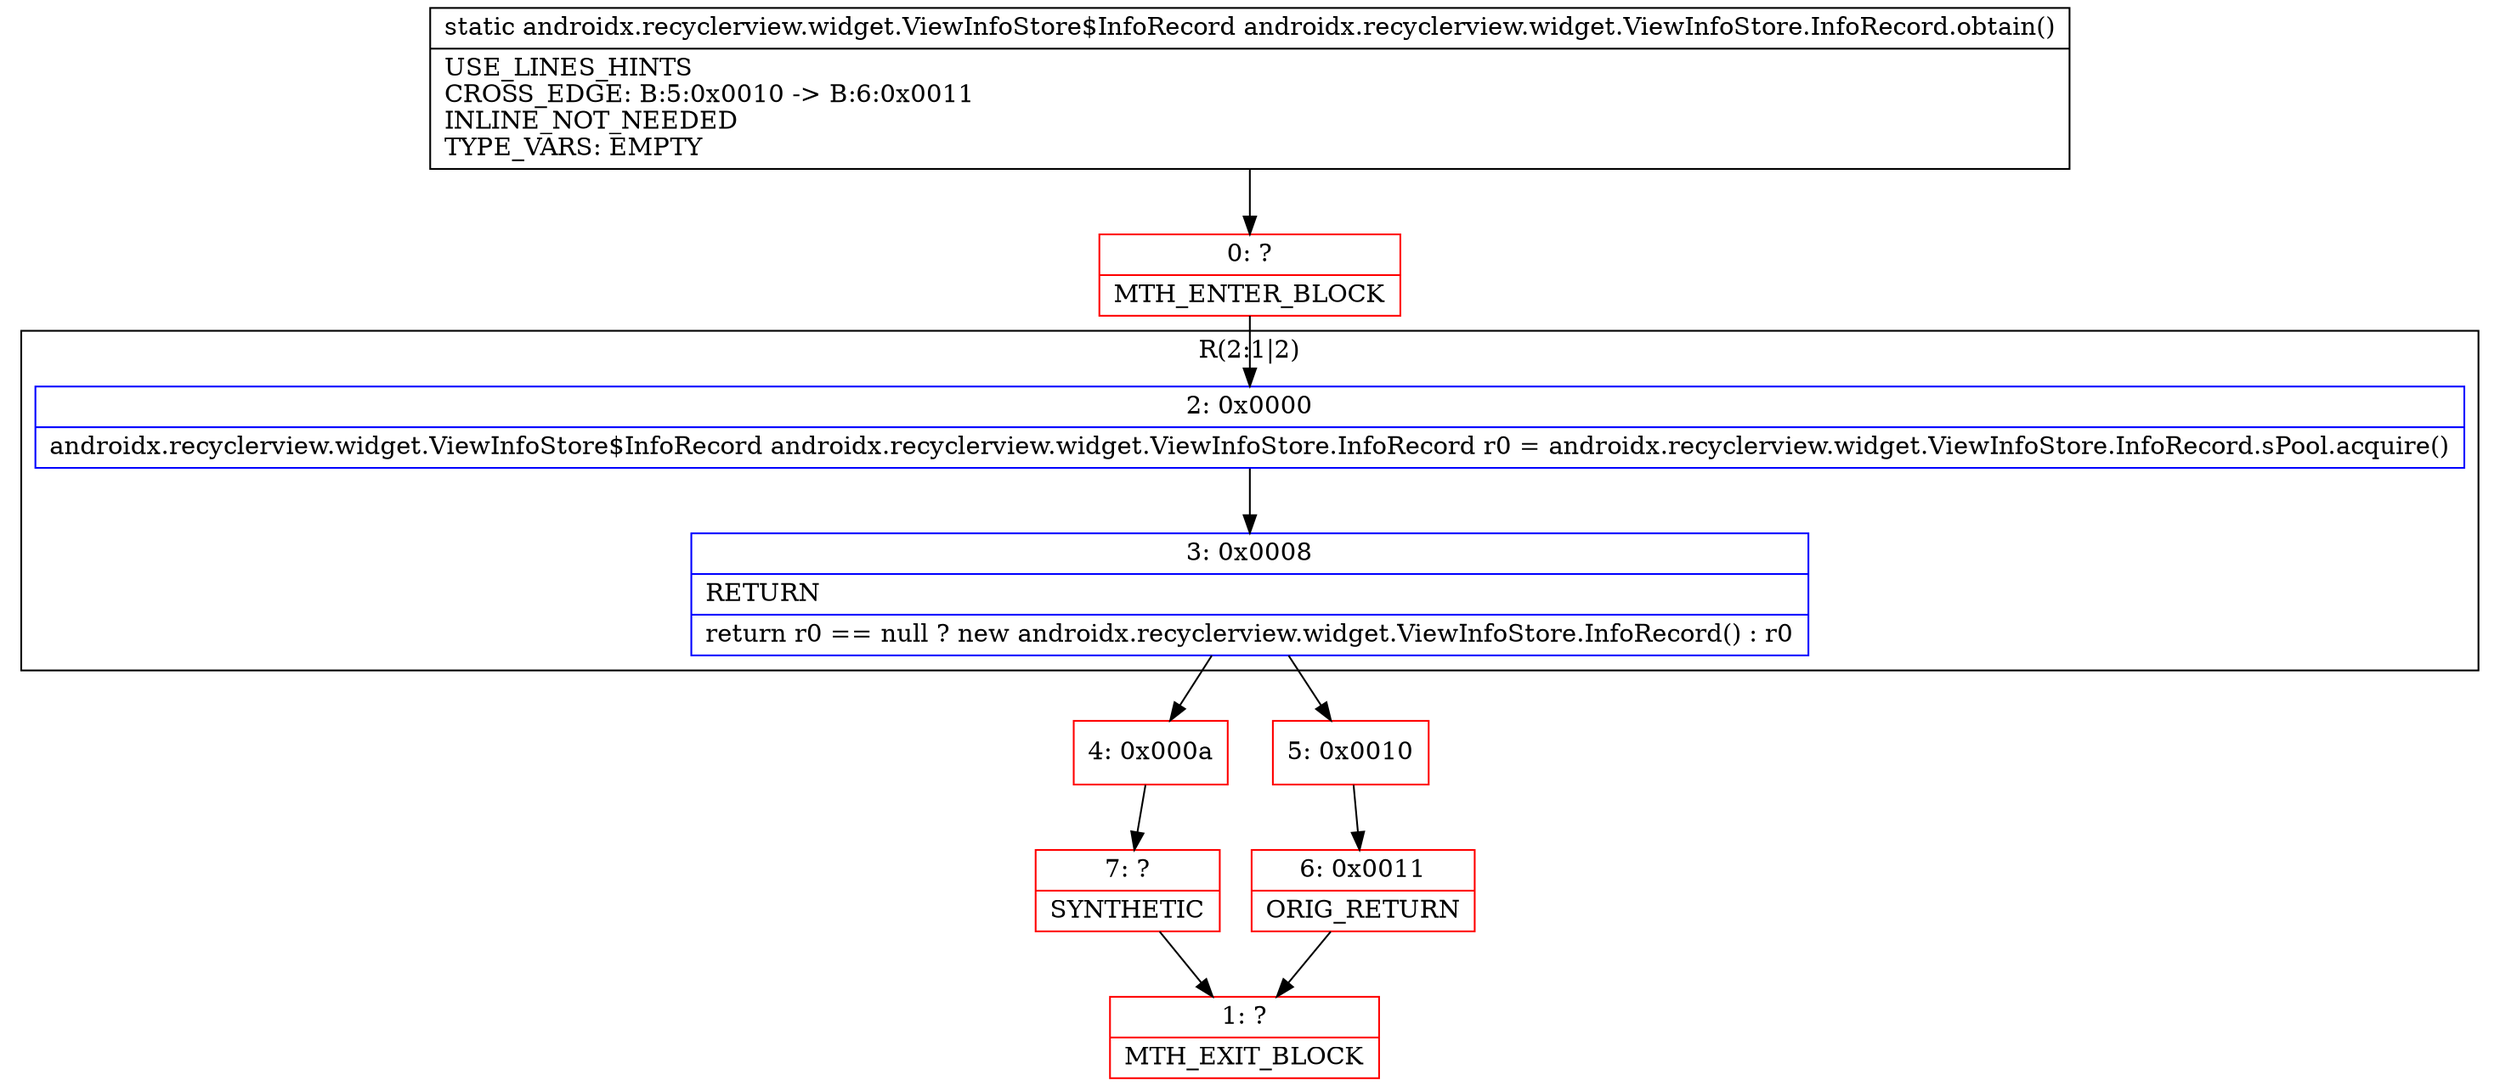 digraph "CFG forandroidx.recyclerview.widget.ViewInfoStore.InfoRecord.obtain()Landroidx\/recyclerview\/widget\/ViewInfoStore$InfoRecord;" {
subgraph cluster_Region_14926931 {
label = "R(2:1|2)";
node [shape=record,color=blue];
Node_2 [shape=record,label="{2\:\ 0x0000|androidx.recyclerview.widget.ViewInfoStore$InfoRecord androidx.recyclerview.widget.ViewInfoStore.InfoRecord r0 = androidx.recyclerview.widget.ViewInfoStore.InfoRecord.sPool.acquire()\l}"];
Node_3 [shape=record,label="{3\:\ 0x0008|RETURN\l|return r0 == null ? new androidx.recyclerview.widget.ViewInfoStore.InfoRecord() : r0\l}"];
}
Node_0 [shape=record,color=red,label="{0\:\ ?|MTH_ENTER_BLOCK\l}"];
Node_4 [shape=record,color=red,label="{4\:\ 0x000a}"];
Node_7 [shape=record,color=red,label="{7\:\ ?|SYNTHETIC\l}"];
Node_1 [shape=record,color=red,label="{1\:\ ?|MTH_EXIT_BLOCK\l}"];
Node_5 [shape=record,color=red,label="{5\:\ 0x0010}"];
Node_6 [shape=record,color=red,label="{6\:\ 0x0011|ORIG_RETURN\l}"];
MethodNode[shape=record,label="{static androidx.recyclerview.widget.ViewInfoStore$InfoRecord androidx.recyclerview.widget.ViewInfoStore.InfoRecord.obtain()  | USE_LINES_HINTS\lCROSS_EDGE: B:5:0x0010 \-\> B:6:0x0011\lINLINE_NOT_NEEDED\lTYPE_VARS: EMPTY\l}"];
MethodNode -> Node_0;Node_2 -> Node_3;
Node_3 -> Node_4;
Node_3 -> Node_5;
Node_0 -> Node_2;
Node_4 -> Node_7;
Node_7 -> Node_1;
Node_5 -> Node_6;
Node_6 -> Node_1;
}

